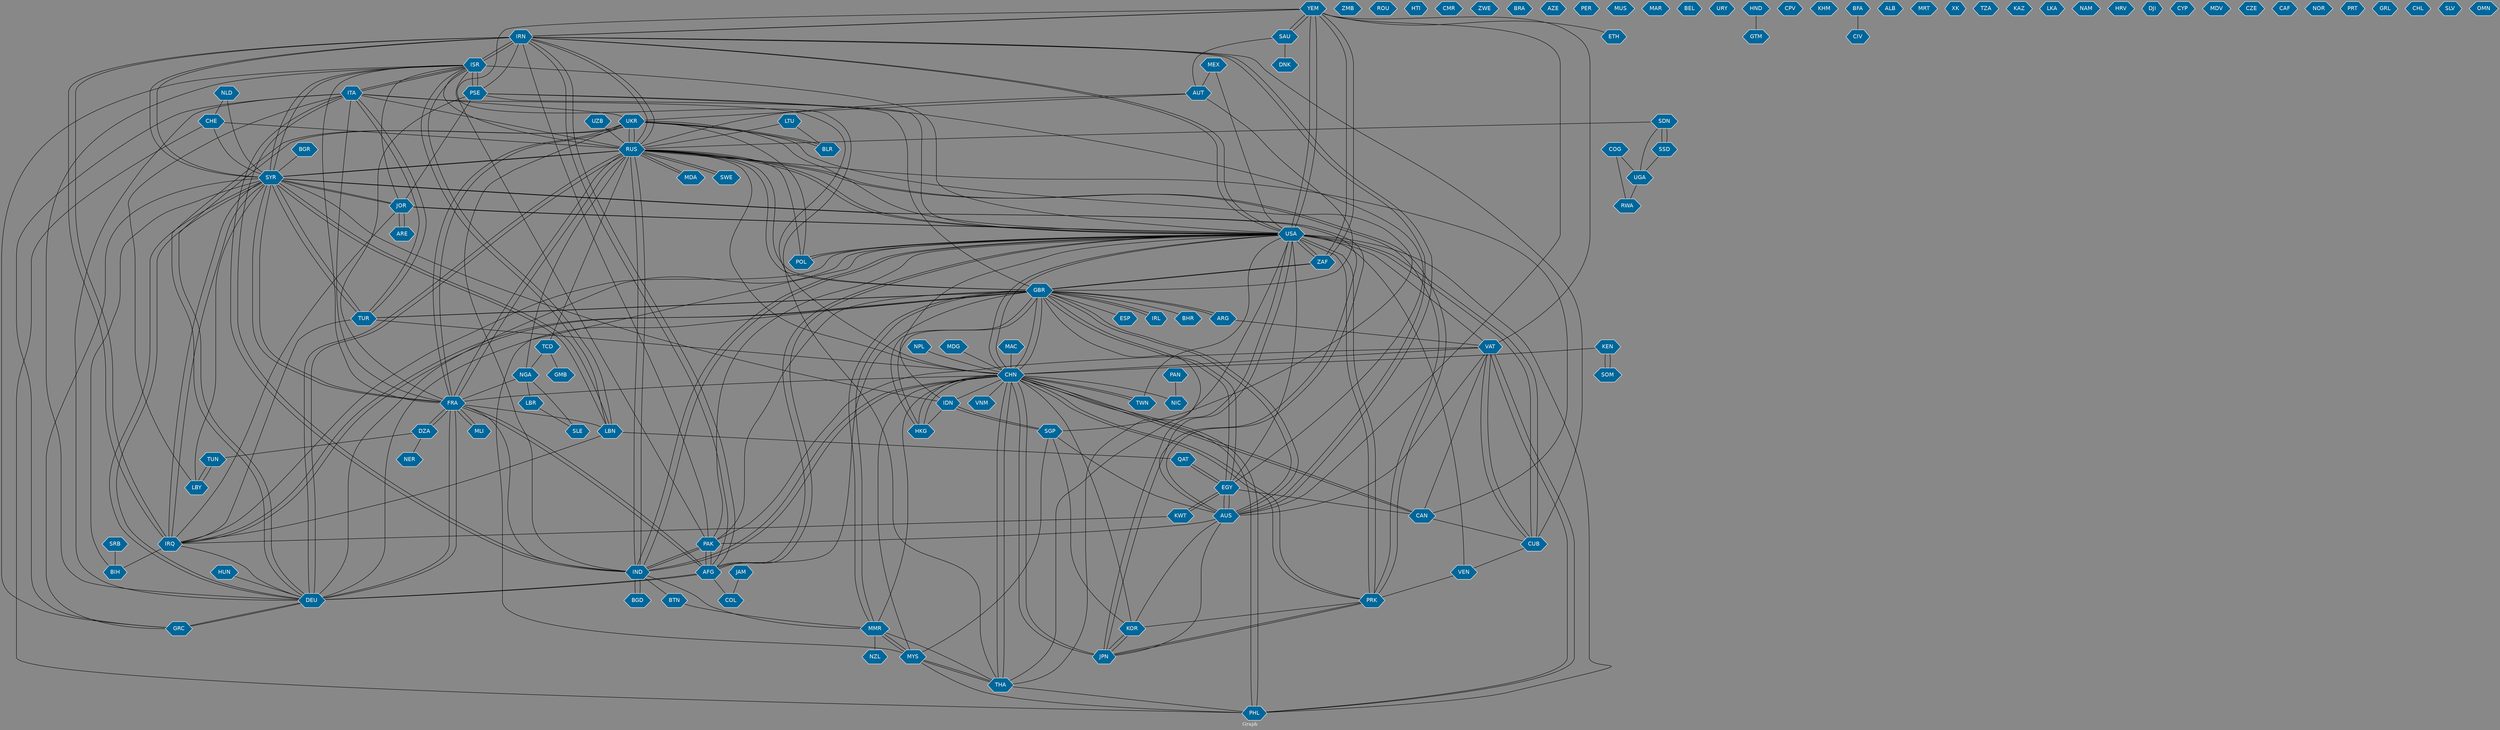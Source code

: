 // Countries together in item graph
graph {
	graph [bgcolor="#888888" fontcolor=white fontsize=12 label="Graph" outputorder=edgesfirst overlap=prism]
	node [color=white fillcolor="#006699" fontcolor=white fontname=Helvetica shape=hexagon style=filled]
	edge [arrowhead=open color=black fontcolor=white fontname=Courier fontsize=12]
		YEM [label=YEM]
		BLR [label=BLR]
		UKR [label=UKR]
		ITA [label=ITA]
		LBR [label=LBR]
		JOR [label=JOR]
		SYR [label=SYR]
		RUS [label=RUS]
		IRN [label=IRN]
		ZMB [label=ZMB]
		PAK [label=PAK]
		AUS [label=AUS]
		USA [label=USA]
		CAN [label=CAN]
		CUB [label=CUB]
		TUN [label=TUN]
		PRK [label=PRK]
		KEN [label=KEN]
		DZA [label=DZA]
		COL [label=COL]
		SAU [label=SAU]
		ROU [label=ROU]
		DEU [label=DEU]
		SWE [label=SWE]
		TUR [label=TUR]
		IRQ [label=IRQ]
		AFG [label=AFG]
		FRA [label=FRA]
		PHL [label=PHL]
		THA [label=THA]
		VEN [label=VEN]
		GBR [label=GBR]
		LBY [label=LBY]
		CHN [label=CHN]
		VAT [label=VAT]
		HTI [label=HTI]
		IDN [label=IDN]
		SOM [label=SOM]
		GRC [label=GRC]
		IND [label=IND]
		DNK [label=DNK]
		MMR [label=MMR]
		ISR [label=ISR]
		PSE [label=PSE]
		NGA [label=NGA]
		CMR [label=CMR]
		JPN [label=JPN]
		ZWE [label=ZWE]
		SDN [label=SDN]
		BRA [label=BRA]
		AZE [label=AZE]
		MEX [label=MEX]
		GMB [label=GMB]
		TWN [label=TWN]
		TCD [label=TCD]
		PER [label=PER]
		MLI [label=MLI]
		MYS [label=MYS]
		BGD [label=BGD]
		LBN [label=LBN]
		KOR [label=KOR]
		MUS [label=MUS]
		BIH [label=BIH]
		QAT [label=QAT]
		AUT [label=AUT]
		ARE [label=ARE]
		EGY [label=EGY]
		CHE [label=CHE]
		ZAF [label=ZAF]
		HKG [label=HKG]
		ETH [label=ETH]
		NLD [label=NLD]
		UZB [label=UZB]
		MAR [label=MAR]
		BHR [label=BHR]
		BEL [label=BEL]
		HUN [label=HUN]
		URY [label=URY]
		SSD [label=SSD]
		ESP [label=ESP]
		SGP [label=SGP]
		COG [label=COG]
		IRL [label=IRL]
		HND [label=HND]
		BGR [label=BGR]
		CPV [label=CPV]
		POL [label=POL]
		SRB [label=SRB]
		UGA [label=UGA]
		BTN [label=BTN]
		MDA [label=MDA]
		KHM [label=KHM]
		CIV [label=CIV]
		ALB [label=ALB]
		NIC [label=NIC]
		KWT [label=KWT]
		NZL [label=NZL]
		MRT [label=MRT]
		XK [label=XK]
		TZA [label=TZA]
		SLE [label=SLE]
		GTM [label=GTM]
		NER [label=NER]
		VNM [label=VNM]
		KAZ [label=KAZ]
		LKA [label=LKA]
		NAM [label=NAM]
		HRV [label=HRV]
		LTU [label=LTU]
		PAN [label=PAN]
		ARG [label=ARG]
		DJI [label=DJI]
		CYP [label=CYP]
		BFA [label=BFA]
		MDV [label=MDV]
		MAC [label=MAC]
		NPL [label=NPL]
		CZE [label=CZE]
		CAF [label=CAF]
		NOR [label=NOR]
		PRT [label=PRT]
		GRL [label=GRL]
		RWA [label=RWA]
		CHL [label=CHL]
		JAM [label=JAM]
		MDG [label=MDG]
		SLV [label=SLV]
		OMN [label=OMN]
			FRA -- MLI [weight=2]
			UKR -- FRA [weight=4]
			IRQ -- GBR [weight=2]
			SYR -- TUR [weight=1]
			VEN -- USA [weight=3]
			HKG -- GBR [weight=4]
			CHN -- PRK [weight=1]
			IDN -- HKG [weight=1]
			MMR -- NZL [weight=1]
			TUR -- ITA [weight=2]
			SYR -- GRC [weight=1]
			TCD -- NGA [weight=1]
			TUR -- CHN [weight=2]
			TCD -- GMB [weight=1]
			GBR -- ESP [weight=1]
			PRK -- CHN [weight=4]
			LBY -- SYR [weight=2]
			SAU -- YEM [weight=1]
			AUS -- VAT [weight=1]
			DZA -- NER [weight=2]
			IRQ -- DEU [weight=1]
			EGY -- CAN [weight=1]
			TUR -- SYR [weight=7]
			FRA -- ITA [weight=1]
			CHE -- SYR [weight=1]
			CHN -- THA [weight=3]
			KWT -- EGY [weight=1]
			IDN -- SGP [weight=1]
			AFG -- COL [weight=1]
			DEU -- UKR [weight=1]
			AFG -- GBR [weight=2]
			SDN -- SSD [weight=2]
			CHN -- CAN [weight=5]
			SYR -- DEU [weight=1]
			GBR -- DEU [weight=1]
			IND -- PAK [weight=4]
			AFG -- USA [weight=2]
			TUN -- LBY [weight=4]
			TUR -- GBR [weight=1]
			CAN -- RUS [weight=1]
			ARG -- VAT [weight=1]
			SYR -- ISR [weight=2]
			SAU -- AUT [weight=1]
			DZA -- TUN [weight=1]
			USA -- IRN [weight=3]
			ISR -- IRN [weight=1]
			HND -- GTM [weight=1]
			SYR -- LBN [weight=3]
			AUS -- JPN [weight=1]
			RUS -- DEU [weight=7]
			PHL -- VAT [weight=1]
			MYS -- CHN [weight=1]
			ITA -- ISR [weight=2]
			MYS -- PHL [weight=2]
			COG -- RWA [weight=1]
			RUS -- IRN [weight=1]
			RUS -- ISR [weight=1]
			JOR -- SYR [weight=5]
			SSD -- UGA [weight=1]
			USA -- YEM [weight=2]
			JPN -- CHN [weight=2]
			ITA -- UKR [weight=1]
			PSE -- JOR [weight=2]
			KOR -- JPN [weight=1]
			PAK -- IND [weight=1]
			HUN -- DEU [weight=1]
			LBN -- IRQ [weight=1]
			AUS -- PAK [weight=1]
			AUS -- YEM [weight=1]
			PRK -- USA [weight=5]
			IRN -- USA [weight=1]
			DEU -- SYR [weight=1]
			IRN -- AUS [weight=2]
			SYR -- IRN [weight=1]
			GBR -- IRL [weight=1]
			RUS -- NGA [weight=1]
			LBN -- QAT [weight=1]
			UZB -- RUS [weight=1]
			AFG -- DEU [weight=1]
			AUT -- RUS [weight=1]
			MYS -- THA [weight=1]
			TWN -- CHN [weight=5]
			JOR -- IRQ [weight=1]
			AUS -- EGY [weight=1]
			USA -- AFG [weight=2]
			DEU -- RUS [weight=6]
			EGY -- AUS [weight=1]
			MAC -- CHN [weight=1]
			IRQ -- IRN [weight=5]
			JPN -- PRK [weight=1]
			EGY -- QAT [weight=2]
			CHN -- USA [weight=5]
			CAN -- VAT [weight=2]
			RUS -- MDA [weight=1]
			NLD -- CHE [weight=1]
			CHN -- GBR [weight=4]
			IDN -- USA [weight=1]
			GBR -- CHN [weight=2]
			PAK -- GBR [weight=1]
			RUS -- SYR [weight=4]
			IND -- USA [weight=1]
			RUS -- IND [weight=8]
			DEU -- ITA [weight=2]
			CHN -- IND [weight=1]
			LTU -- BLR [weight=1]
			RUS -- TCD [weight=1]
			CHN -- TWN [weight=1]
			THA -- MYS [weight=1]
			ISR -- THA [weight=1]
			YEM -- IRN [weight=4]
			LTU -- RUS [weight=1]
			PAK -- YEM [weight=1]
			VAT -- USA [weight=1]
			DZA -- FRA [weight=1]
			CHN -- VNM [weight=1]
			CAN -- CHN [weight=2]
			USA -- IRQ [weight=1]
			BLR -- UKR [weight=2]
			PSE -- EGY [weight=1]
			YEM -- ZAF [weight=6]
			RUS -- POL [weight=1]
			NPL -- CHN [weight=1]
			EGY -- KWT [weight=1]
			ISR -- LBN [weight=1]
			CHN -- JPN [weight=4]
			EGY -- GBR [weight=2]
			MMR -- MYS [weight=1]
			LBN -- SYR [weight=3]
			CUB -- VAT [weight=1]
			YEM -- ETH [weight=1]
			PSE -- USA [weight=2]
			RUS -- PRK [weight=1]
			PAK -- AFG [weight=8]
			PSE -- ISR [weight=14]
			IRN -- AFG [weight=1]
			CHN -- FRA [weight=2]
			DEU -- GRC [weight=1]
			TUR -- IRQ [weight=1]
			VAT -- PAK [weight=1]
			UKR -- USA [weight=1]
			CUB -- IRN [weight=1]
			GBR -- RUS [weight=2]
			KEN -- SOM [weight=8]
			MMR -- GBR [weight=3]
			IRN -- SYR [weight=4]
			AUS -- KOR [weight=1]
			USA -- RUS [weight=3]
			BGR -- SYR [weight=1]
			IND -- BGD [weight=1]
			IRN -- YEM [weight=1]
			FRA -- DEU [weight=3]
			POL -- USA [weight=1]
			IND -- UKR [weight=1]
			CUB -- VEN [weight=1]
			LBY -- TUN [weight=1]
			SGP -- AUS [weight=1]
			GBR -- AUS [weight=1]
			CHN -- NIC [weight=1]
			ZAF -- YEM [weight=2]
			AUS -- GBR [weight=1]
			DEU -- AFG [weight=2]
			SGP -- UKR [weight=1]
			IRN -- RUS [weight=1]
			MYS -- USA [weight=1]
			DEU -- FRA [weight=3]
			USA -- ZAF [weight=1]
			PSE -- FRA [weight=5]
			ISR -- PSE [weight=19]
			AFG -- FRA [weight=4]
			BGD -- IND [weight=2]
			ITA -- TUR [weight=1]
			HKG -- CHN [weight=5]
			IRN -- IRQ [weight=5]
			AUS -- IRN [weight=1]
			UGA -- RWA [weight=1]
			GBR -- MMR [weight=2]
			KEN -- CHN [weight=2]
			SYR -- IRQ [weight=6]
			COG -- UGA [weight=2]
			ITA -- IND [weight=2]
			SAU -- DNK [weight=2]
			PSE -- GBR [weight=1]
			CHE -- RUS [weight=1]
			ISR -- ITA [weight=1]
			SWE -- RUS [weight=1]
			AFG -- IRN [weight=1]
			SYR -- JOR [weight=1]
			FRA -- DZA [weight=1]
			CHN -- ITA [weight=1]
			SDN -- RUS [weight=1]
			THA -- GBR [weight=2]
			AUT -- GBR [weight=1]
			NLD -- SYR [weight=2]
			IRQ -- BIH [weight=1]
			JPN -- USA [weight=1]
			ITA -- RUS [weight=1]
			NGA -- LBR [weight=1]
			MEX -- USA [weight=1]
			UKR -- BLR [weight=1]
			THA -- MMR [weight=3]
			CAN -- CUB [weight=3]
			THA -- CHN [weight=3]
			MDG -- CHN [weight=1]
			BTN -- MMR [weight=1]
			PAN -- NIC [weight=1]
			IRL -- GBR [weight=1]
			CHN -- PHL [weight=2]
			POL -- UKR [weight=1]
			SYR -- FRA [weight=3]
			RUS -- UKR [weight=32]
			LBR -- SLE [weight=1]
			IND -- ITA [weight=1]
			FRA -- RUS [weight=6]
			UGA -- SDN [weight=1]
			VAT -- PHL [weight=1]
			AUT -- UKR [weight=1]
			ISR -- DEU [weight=1]
			SYR -- RUS [weight=5]
			VAT -- CUB [weight=2]
			JAM -- COL [weight=1]
			FRA -- LBN [weight=1]
			GBR -- EGY [weight=4]
			IND -- BTN [weight=1]
			FRA -- AFG [weight=1]
			CHN -- KOR [weight=2]
			KWT -- IRQ [weight=2]
			MLI -- FRA [weight=1]
			ARG -- GBR [weight=1]
			FRA -- SYR [weight=1]
			USA -- DEU [weight=1]
			GBR -- ZAF [weight=1]
			USA -- PAK [weight=1]
			GBR -- HKG [weight=2]
			LBY -- ITA [weight=1]
			USA -- PRK [weight=4]
			SYR -- AUS [weight=1]
			USA -- ISR [weight=1]
			SGP -- KOR [weight=1]
			ARE -- JOR [weight=1]
			UKR -- DEU [weight=3]
			THA -- PHL [weight=1]
			UKR -- RUS [weight=44]
			ITA -- GRC [weight=1]
			GBR -- ARG [weight=1]
			IND -- MMR [weight=1]
			ZAF -- GBR [weight=2]
			SRB -- BIH [weight=1]
			IRQ -- SYR [weight=8]
			USA -- EGY [weight=1]
			ISR -- SYR [weight=3]
			ZAF -- USA [weight=1]
			RUS -- FRA [weight=4]
			USA -- JPN [weight=1]
			BIH -- SYR [weight=1]
			GBR -- BHR [weight=1]
			QAT -- EGY [weight=2]
			CHN -- IDN [weight=2]
			USA -- POL [weight=1]
			USA -- PHL [weight=1]
			THA -- USA [weight=1]
			JPN -- KOR [weight=2]
			BFA -- CIV [weight=1]
			VAT -- CHN [weight=1]
			SGP -- IDN [weight=4]
			AUS -- SYR [weight=1]
			IND -- RUS [weight=6]
			GBR -- TUR [weight=1]
			USA -- IND [weight=1]
			GBR -- IRQ [weight=1]
			MDA -- RUS [weight=2]
			NGA -- FRA [weight=3]
			IND -- FRA [weight=1]
			PRK -- KOR [weight=1]
			CHE -- PHL [weight=1]
			SOM -- KEN [weight=4]
			YEM -- USA [weight=5]
			JOR -- ISR [weight=1]
			CHN -- RUS [weight=2]
			MEX -- AUT [weight=1]
			RUS -- USA [weight=5]
			USA -- CUB [weight=10]
			SGP -- MYS [weight=1]
			VEN -- PRK [weight=1]
			SYR -- IDN [weight=1]
			RUS -- GBR [weight=1]
			CUB -- USA [weight=14]
			USA -- TWN [weight=1]
			PHL -- CHN [weight=1]
			GRC -- DEU [weight=2]
			USA -- CHN [weight=4]
			MYS -- MMR [weight=2]
			PSE -- IRN [weight=1]
			JOR -- USA [weight=1]
			FRA -- ISR [weight=1]
			IND -- CHN [weight=2]
			IRN -- PAK [weight=1]
			ISR -- GRC [weight=1]
			PRK -- RUS [weight=1]
			LBN -- ISR [weight=1]
			PRK -- JPN [weight=1]
			IRN -- ISR [weight=1]
			RUS -- SWE [weight=2]
			YEM -- SAU [weight=1]
			SSD -- SDN [weight=2]
			NGA -- SLE [weight=1]
			FRA -- UKR [weight=3]
			USA -- JOR [weight=1]
			AFG -- PAK [weight=2]
			VAT -- YEM [weight=1]
			MMR -- CHN [weight=1]
			JOR -- ARE [weight=1]
			CHN -- HKG [weight=3]
}